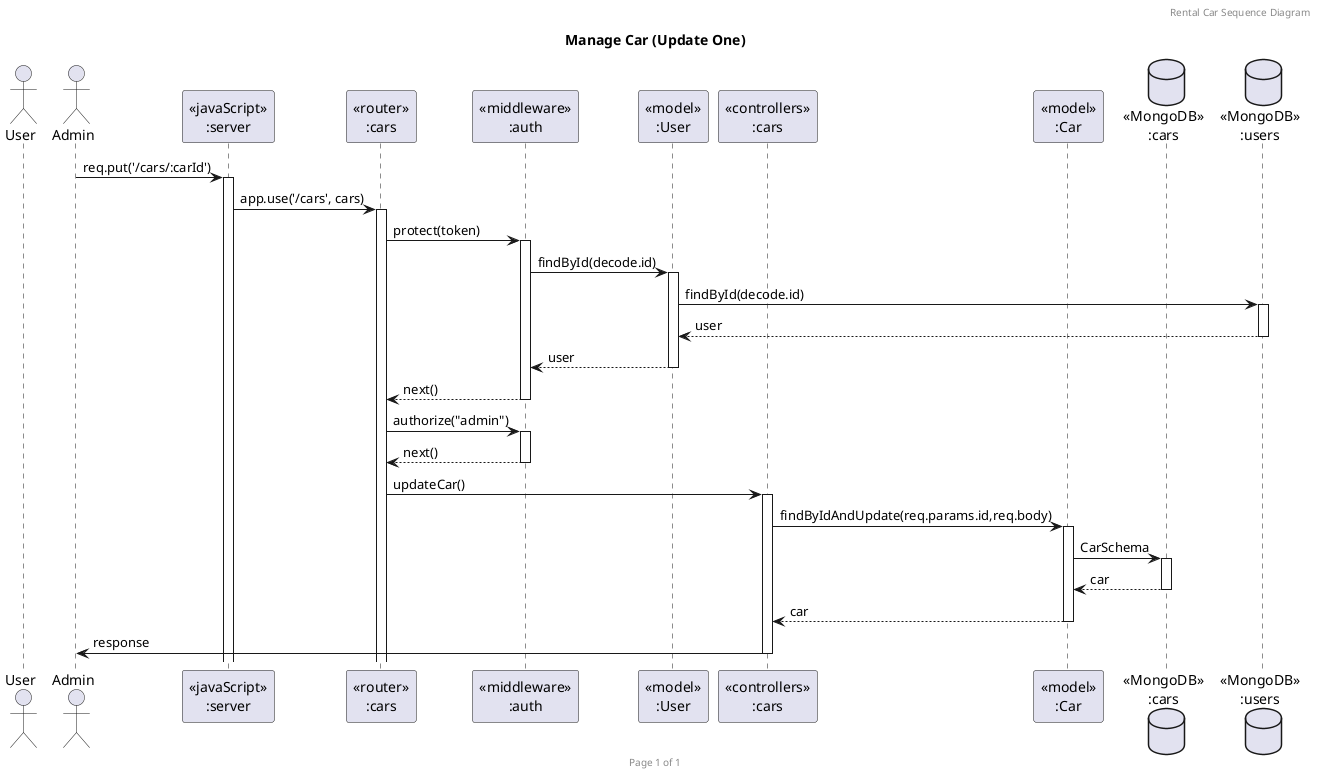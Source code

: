 @startuml Manage Car (Update One)

header Rental Car Sequence Diagram
footer Page %page% of %lastpage%
title "Manage Car (Update One)"

' --------------------------------------------------------------------
actor "User" as user
actor "Admin" as admin
participant "<<javaScript>>\n:server" as server
participant "<<router>>\n:cars" as routerCars
participant "<<middleware>>\n:auth" as middlewareAuth
participant "<<model>>\n:User" as modelUser
participant "<<controllers>>\n:cars" as controllersCars
participant "<<model>>\n:Car" as modelCars
database "<<MongoDB>>\n:cars" as CarsDatabase
database "<<MongoDB>>\n:users" as UsersDatabase

' --------------------------------------------------------------------
admin -> server ++: req.put('/cars/:carId')

server -> routerCars ++: app.use('/cars', cars)
routerCars ->middlewareAuth ++: protect(token)
middlewareAuth -> modelUser ++: findById(decode.id)
modelUser -> UsersDatabase ++: findById(decode.id)
modelUser <-- UsersDatabase --: user

middlewareAuth <-- modelUser --:user

routerCars <-- middlewareAuth --: next()


routerCars -> middlewareAuth ++: authorize("admin")
routerCars <-- middlewareAuth --: next()

routerCars -> controllersCars ++: updateCar()

controllersCars -> modelCars ++: findByIdAndUpdate(req.params.id,req.body)

modelCars -> CarsDatabase ++: CarSchema
CarsDatabase --> modelCars --: car
controllersCars <-- modelCars --: car
controllersCars -> admin --: response

' --------------------------------------------------------------------
@enduml

